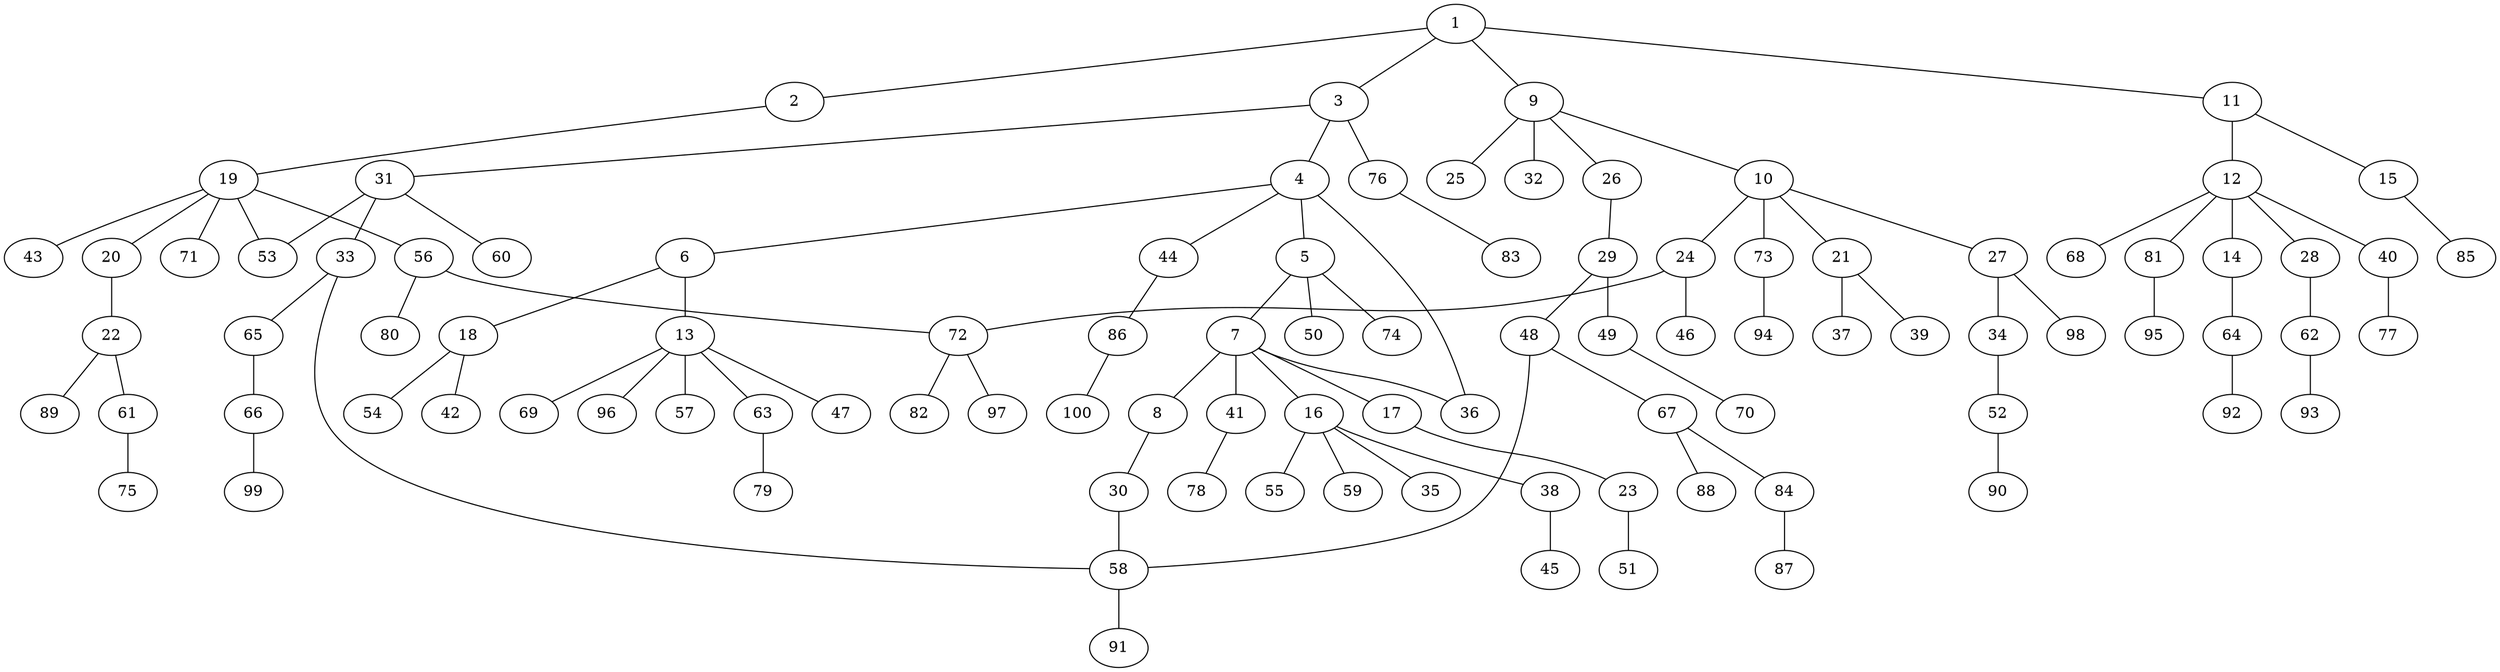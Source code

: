 graph graphname {1--2
1--3
1--9
1--11
2--19
3--4
3--31
3--76
4--5
4--6
4--36
4--44
5--7
5--50
5--74
6--13
6--18
7--8
7--16
7--17
7--36
7--41
8--30
9--10
9--25
9--26
9--32
10--21
10--24
10--27
10--73
11--12
11--15
12--14
12--28
12--40
12--68
12--81
13--47
13--57
13--63
13--69
13--96
14--64
15--85
16--35
16--38
16--55
16--59
17--23
18--42
18--54
19--20
19--43
19--53
19--56
19--71
20--22
21--37
21--39
22--61
22--89
23--51
24--46
24--72
26--29
27--34
27--98
28--62
29--48
29--49
30--58
31--33
31--53
31--60
33--58
33--65
34--52
38--45
40--77
41--78
44--86
48--58
48--67
49--70
52--90
56--72
56--80
58--91
61--75
62--93
63--79
64--92
65--66
66--99
67--84
67--88
72--82
72--97
73--94
76--83
81--95
84--87
86--100
}